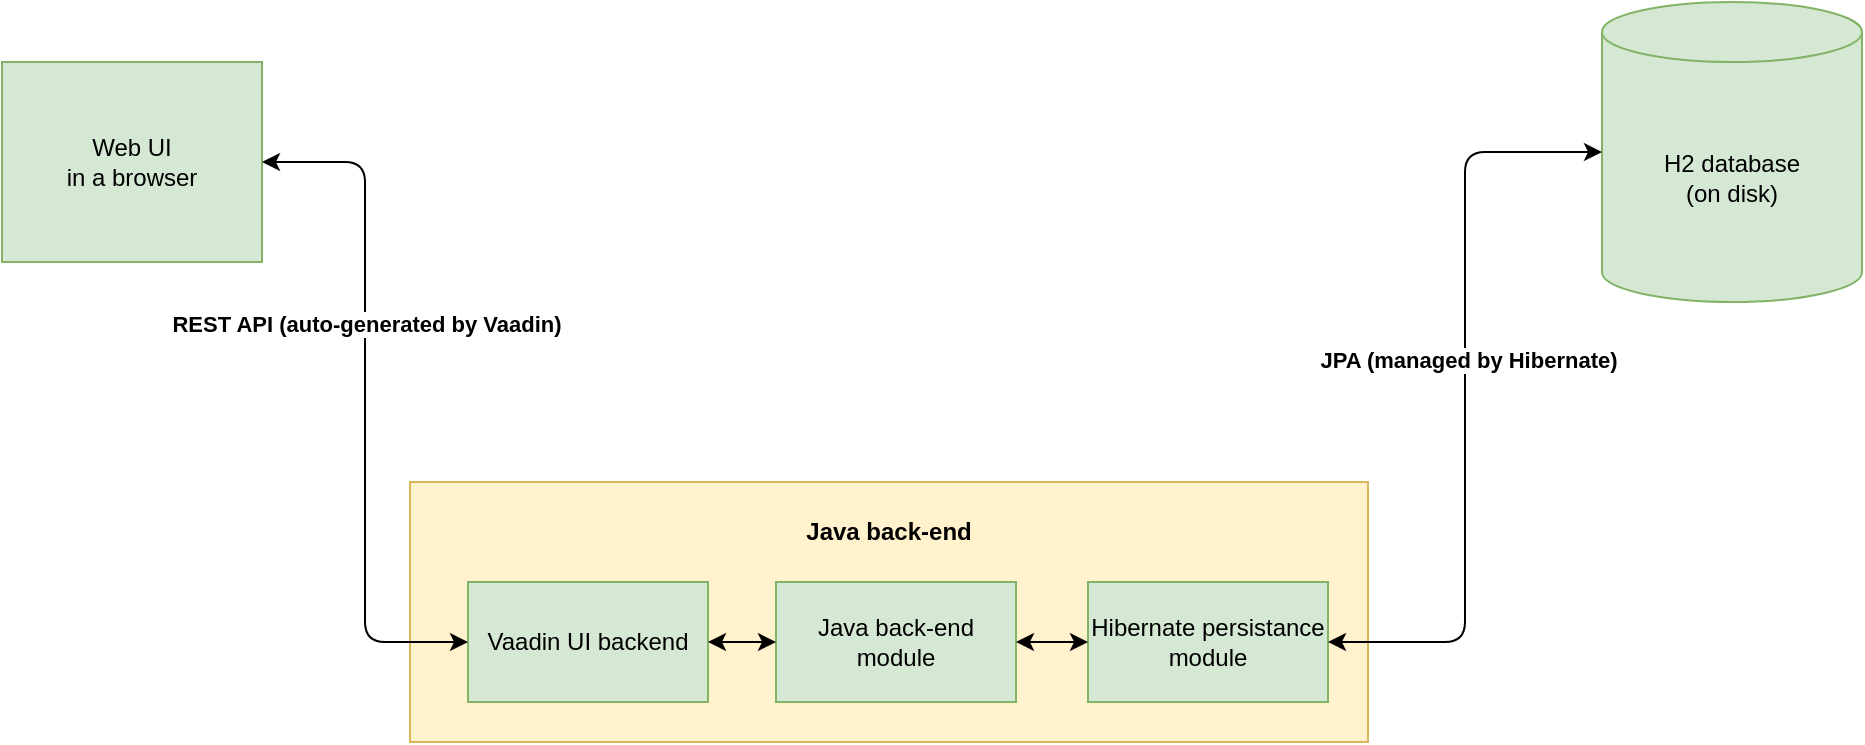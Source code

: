 <mxfile version="14.6.6" type="device"><diagram id="fgDnWe5f0vsZBBqNACKe" name="Page-1"><mxGraphModel dx="2249" dy="745" grid="1" gridSize="10" guides="1" tooltips="1" connect="1" arrows="1" fold="1" page="1" pageScale="1" pageWidth="827" pageHeight="1169" math="0" shadow="0"><root><mxCell id="0"/><mxCell id="1" parent="0"/><mxCell id="2gEhtlX_cFHcy7wqK0nz-1" value="H2 database&lt;br&gt;(on disk)" style="shape=cylinder3;whiteSpace=wrap;html=1;boundedLbl=1;backgroundOutline=1;size=15;fillColor=#d5e8d4;strokeColor=#82b366;" vertex="1" parent="1"><mxGeometry x="770" y="300" width="130" height="150" as="geometry"/></mxCell><mxCell id="2gEhtlX_cFHcy7wqK0nz-2" value="Web UI&lt;br&gt;in a browser" style="rounded=0;whiteSpace=wrap;html=1;fillColor=#d5e8d4;strokeColor=#82b366;" vertex="1" parent="1"><mxGeometry x="-30" y="330" width="130" height="100" as="geometry"/></mxCell><mxCell id="2gEhtlX_cFHcy7wqK0nz-9" value="&lt;p style=&quot;margin: 0px ; margin-top: 4px ; text-align: center&quot;&gt;&lt;br&gt;&lt;b&gt;Java back-end&lt;/b&gt;&lt;/p&gt;" style="verticalAlign=top;align=left;overflow=fill;fontSize=12;fontFamily=Helvetica;html=1;fillColor=#fff2cc;strokeColor=#d6b656;" vertex="1" parent="1"><mxGeometry x="174" y="540" width="479" height="130" as="geometry"/></mxCell><mxCell id="2gEhtlX_cFHcy7wqK0nz-8" value="Vaadin UI backend" style="rounded=0;whiteSpace=wrap;html=1;fillColor=#d5e8d4;strokeColor=#82b366;" vertex="1" parent="1"><mxGeometry x="203" y="590" width="120" height="60" as="geometry"/></mxCell><mxCell id="2gEhtlX_cFHcy7wqK0nz-4" value="" style="endArrow=classic;startArrow=classic;html=1;exitX=1;exitY=0.5;exitDx=0;exitDy=0;entryX=0;entryY=0.5;entryDx=0;entryDy=0;edgeStyle=orthogonalEdgeStyle;" edge="1" parent="1" source="2gEhtlX_cFHcy7wqK0nz-2" target="2gEhtlX_cFHcy7wqK0nz-8"><mxGeometry width="50" height="50" relative="1" as="geometry"><mxPoint x="390" y="430" as="sourcePoint"/><mxPoint x="357" y="300" as="targetPoint"/></mxGeometry></mxCell><mxCell id="2gEhtlX_cFHcy7wqK0nz-5" value="REST API (auto-generated by Vaadin)" style="edgeLabel;html=1;align=center;verticalAlign=middle;resizable=0;points=[];fontStyle=1" vertex="1" connectable="0" parent="2gEhtlX_cFHcy7wqK0nz-4"><mxGeometry x="-0.227" relative="1" as="geometry"><mxPoint as="offset"/></mxGeometry></mxCell><mxCell id="2gEhtlX_cFHcy7wqK0nz-3" value="Hibernate persistance module" style="rounded=0;whiteSpace=wrap;html=1;fillColor=#d5e8d4;strokeColor=#82b366;" vertex="1" parent="1"><mxGeometry x="513" y="590" width="120" height="60" as="geometry"/></mxCell><mxCell id="2gEhtlX_cFHcy7wqK0nz-6" value="" style="endArrow=classic;startArrow=classic;html=1;entryX=0;entryY=0.5;entryDx=0;entryDy=0;entryPerimeter=0;edgeStyle=orthogonalEdgeStyle;exitX=1;exitY=0.5;exitDx=0;exitDy=0;" edge="1" parent="1" source="2gEhtlX_cFHcy7wqK0nz-3" target="2gEhtlX_cFHcy7wqK0nz-1"><mxGeometry width="50" height="50" relative="1" as="geometry"><mxPoint x="674" y="680" as="sourcePoint"/><mxPoint x="440" y="380" as="targetPoint"/></mxGeometry></mxCell><mxCell id="2gEhtlX_cFHcy7wqK0nz-7" value="JPA (managed by Hibernate)" style="edgeLabel;html=1;align=center;verticalAlign=middle;resizable=0;points=[];fontStyle=1" vertex="1" connectable="0" parent="2gEhtlX_cFHcy7wqK0nz-6"><mxGeometry x="0.097" y="-1" relative="1" as="geometry"><mxPoint as="offset"/></mxGeometry></mxCell><mxCell id="2gEhtlX_cFHcy7wqK0nz-10" value="Java back-end&lt;br&gt;module" style="rounded=0;whiteSpace=wrap;html=1;fillColor=#d5e8d4;strokeColor=#82b366;" vertex="1" parent="1"><mxGeometry x="357" y="590" width="120" height="60" as="geometry"/></mxCell><mxCell id="2gEhtlX_cFHcy7wqK0nz-12" value="" style="endArrow=classic;startArrow=classic;html=1;exitX=1;exitY=0.5;exitDx=0;exitDy=0;entryX=0;entryY=0.5;entryDx=0;entryDy=0;" edge="1" parent="1" source="2gEhtlX_cFHcy7wqK0nz-8" target="2gEhtlX_cFHcy7wqK0nz-10"><mxGeometry width="50" height="50" relative="1" as="geometry"><mxPoint x="393" y="380" as="sourcePoint"/><mxPoint x="443" y="330" as="targetPoint"/></mxGeometry></mxCell><mxCell id="2gEhtlX_cFHcy7wqK0nz-14" value="" style="endArrow=classic;startArrow=classic;html=1;exitX=1;exitY=0.5;exitDx=0;exitDy=0;" edge="1" parent="1" source="2gEhtlX_cFHcy7wqK0nz-10" target="2gEhtlX_cFHcy7wqK0nz-3"><mxGeometry width="50" height="50" relative="1" as="geometry"><mxPoint x="333" y="630" as="sourcePoint"/><mxPoint x="367" y="630" as="targetPoint"/></mxGeometry></mxCell></root></mxGraphModel></diagram></mxfile>